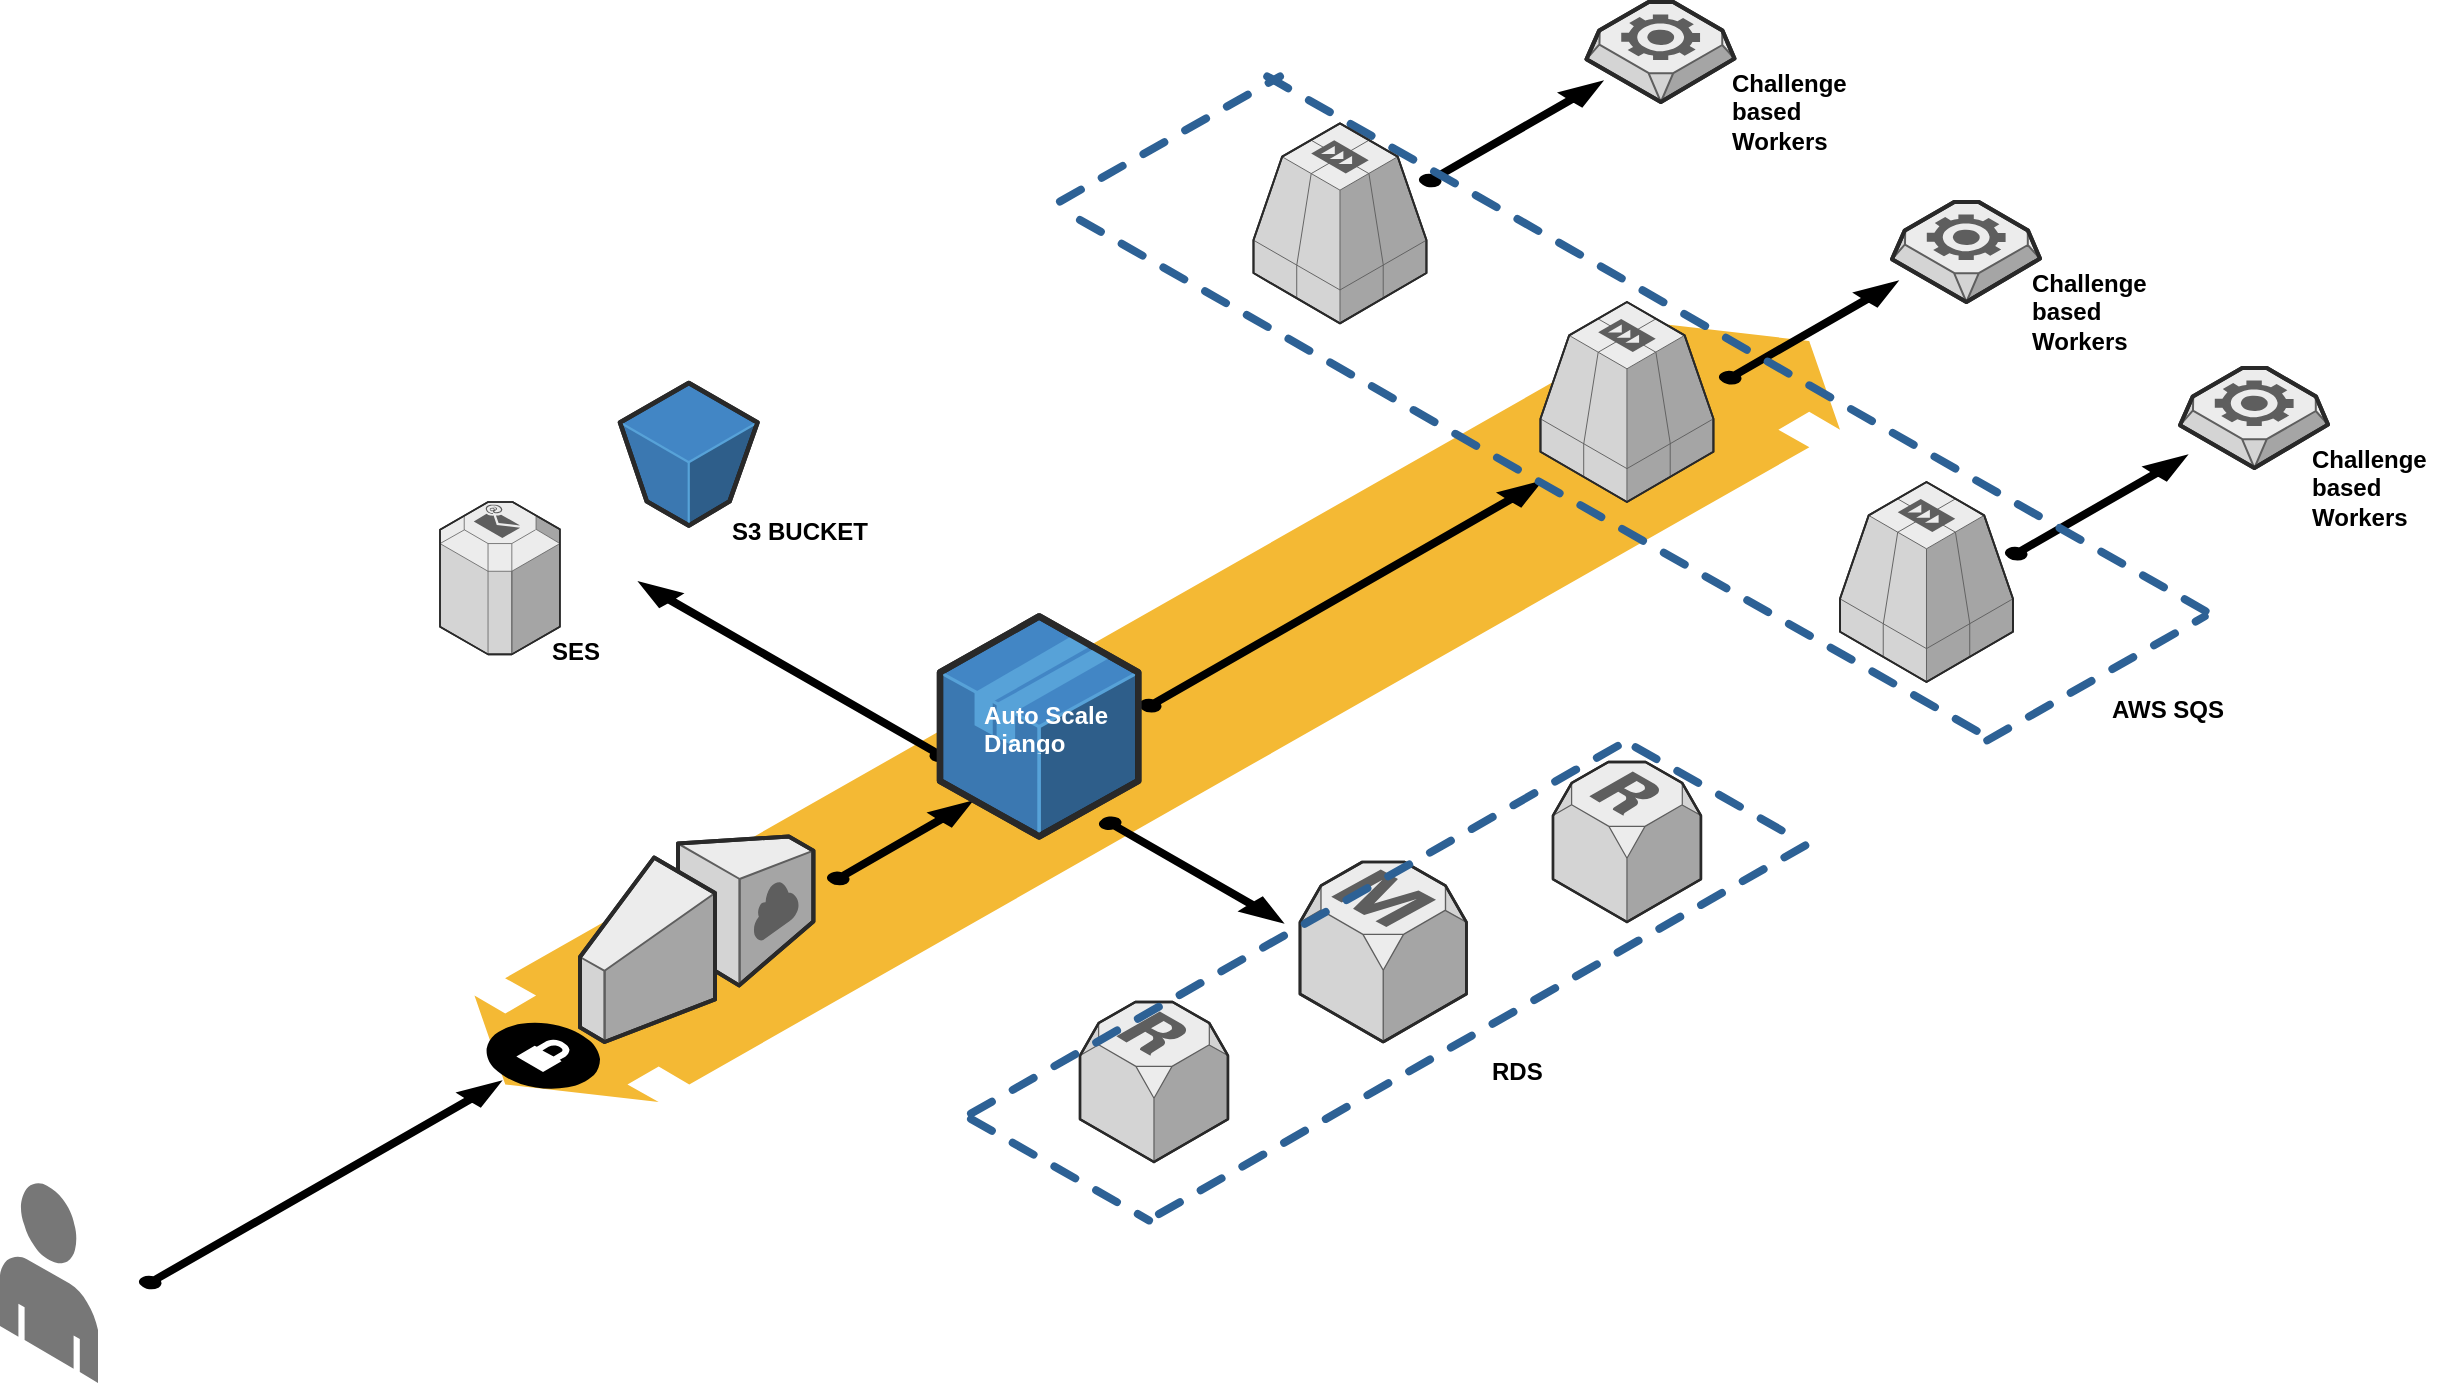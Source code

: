 <mxfile version="22.1.16" type="github">
  <diagram name="Page-1" id="aaaa8250-4180-3840-79b5-4cada1eebb92">
    <mxGraphModel dx="1687" dy="922" grid="1" gridSize="10" guides="1" tooltips="1" connect="1" arrows="1" fold="1" page="1" pageScale="1" pageWidth="1920" pageHeight="1200" background="none" math="0" shadow="0">
      <root>
        <mxCell id="0" />
        <mxCell id="1" parent="0" />
        <mxCell id="L3lj_wClFnJjA9AVwsPd-24" value="" style="verticalLabelPosition=bottom;html=1;verticalAlign=top;strokeWidth=1;dashed=0;shape=mxgraph.aws3d.flatDoubleEdge;fillColor=#000000;aspect=fixed;rounded=1;shadow=0;comic=0;fontFamily=Verdana;fontSize=12;flipV=1;" vertex="1" parent="1">
          <mxGeometry x="467.24" y="460.68" width="682.76" height="389.32" as="geometry" />
        </mxCell>
        <mxCell id="L3lj_wClFnJjA9AVwsPd-4" value="" style="verticalLabelPosition=bottom;html=1;verticalAlign=top;strokeWidth=1;align=center;outlineConnect=0;dashed=0;outlineConnect=0;shape=mxgraph.aws3d.end_user;strokeColor=none;fillColor=#777777;aspect=fixed;" vertex="1" parent="1">
          <mxGeometry x="230" y="890" width="49" height="100.46" as="geometry" />
        </mxCell>
        <mxCell id="L3lj_wClFnJjA9AVwsPd-9" value="" style="verticalLabelPosition=bottom;html=1;verticalAlign=top;strokeWidth=1;align=center;outlineConnect=0;dashed=0;outlineConnect=0;shape=mxgraph.aws3d.s3Bucket;fillColor=#4286c5;strokeColor=#57A2D8;aspect=fixed;" vertex="1" parent="1">
          <mxGeometry x="540" y="490.47" width="68.74" height="71.31" as="geometry" />
        </mxCell>
        <mxCell id="L3lj_wClFnJjA9AVwsPd-13" value="" style="verticalLabelPosition=bottom;html=1;verticalAlign=top;strokeWidth=1;align=center;outlineConnect=0;dashed=0;outlineConnect=0;shape=mxgraph.aws3d.email_service;fillColor=#ECECEC;strokeColor=#5E5E5E;aspect=fixed;" vertex="1" parent="1">
          <mxGeometry x="450" y="550" width="59.94" height="76.2" as="geometry" />
        </mxCell>
        <mxCell id="L3lj_wClFnJjA9AVwsPd-19" value="" style="verticalLabelPosition=bottom;html=1;verticalAlign=top;strokeWidth=1;align=center;outlineConnect=0;dashed=0;outlineConnect=0;shape=mxgraph.aws3d.secureConnection;fillColor=#000000;strokeColor=#ffffff;aspect=fixed;" vertex="1" parent="1">
          <mxGeometry x="473" y="810" width="57.0" height="34" as="geometry" />
        </mxCell>
        <mxCell id="L3lj_wClFnJjA9AVwsPd-20" value="" style="verticalLabelPosition=bottom;html=1;verticalAlign=top;strokeWidth=1;align=center;outlineConnect=0;dashed=0;outlineConnect=0;shape=mxgraph.aws3d.internetGateway;fillColor=#ECECEC;strokeColor=#5E5E5E;aspect=fixed;" vertex="1" parent="1">
          <mxGeometry x="520" y="717.2" width="116.7" height="102.8" as="geometry" />
        </mxCell>
        <mxCell id="L3lj_wClFnJjA9AVwsPd-21" value="" style="verticalLabelPosition=bottom;html=1;verticalAlign=top;strokeWidth=1;align=center;outlineConnect=0;dashed=0;outlineConnect=0;shape=mxgraph.aws3d.arrowNE;fillColor=#000000;aspect=fixed;" vertex="1" parent="1">
          <mxGeometry x="800" y="540" width="200.23" height="114.42" as="geometry" />
        </mxCell>
        <mxCell id="L3lj_wClFnJjA9AVwsPd-25" value="" style="verticalLabelPosition=bottom;html=1;verticalAlign=top;strokeWidth=1;align=center;outlineConnect=0;dashed=0;outlineConnect=0;shape=mxgraph.aws3d.arrowNE;fillColor=#000000;aspect=fixed;" vertex="1" parent="1">
          <mxGeometry x="300" y="840" width="180" height="102.85" as="geometry" />
        </mxCell>
        <mxCell id="L3lj_wClFnJjA9AVwsPd-31" value="" style="verticalLabelPosition=bottom;html=1;verticalAlign=top;strokeWidth=1;align=center;outlineConnect=0;dashed=0;outlineConnect=0;shape=mxgraph.aws3d.arrowNE;fillColor=#000000;aspect=fixed;" vertex="1" parent="1">
          <mxGeometry x="940" y="340" width="90.74" height="51.85" as="geometry" />
        </mxCell>
        <mxCell id="L3lj_wClFnJjA9AVwsPd-33" value="" style="verticalLabelPosition=bottom;html=1;verticalAlign=top;strokeWidth=1;align=center;outlineConnect=0;dashed=0;outlineConnect=0;shape=mxgraph.aws3d.arrowNE;fillColor=#000000;aspect=fixed;" vertex="1" parent="1">
          <mxGeometry x="1233" y="527" width="90" height="51.42" as="geometry" />
        </mxCell>
        <mxCell id="L3lj_wClFnJjA9AVwsPd-34" value="" style="verticalLabelPosition=bottom;html=1;verticalAlign=top;strokeWidth=1;align=center;outlineConnect=0;dashed=0;outlineConnect=0;shape=mxgraph.aws3d.arrowNE;fillColor=#000000;aspect=fixed;" vertex="1" parent="1">
          <mxGeometry x="1090" y="440" width="88.34" height="50.47" as="geometry" />
        </mxCell>
        <mxCell id="L3lj_wClFnJjA9AVwsPd-43" value="" style="group" vertex="1" connectable="0" parent="1">
          <mxGeometry x="760" y="337.2" width="600" height="332.0" as="geometry" />
        </mxCell>
        <mxCell id="L3lj_wClFnJjA9AVwsPd-35" value="" style="verticalLabelPosition=bottom;html=1;verticalAlign=top;strokeWidth=1;dashed=0;shape=mxgraph.aws3d.dashedArrowlessEdge;aspect=fixed;rounded=1;shadow=0;comic=0;fontFamily=Verdana;fontSize=12" vertex="1" parent="L3lj_wClFnJjA9AVwsPd-43">
          <mxGeometry x="103.62" width="473.82" height="270" as="geometry" />
        </mxCell>
        <mxCell id="L3lj_wClFnJjA9AVwsPd-36" value="" style="verticalLabelPosition=bottom;html=1;verticalAlign=top;strokeWidth=1;dashed=0;shape=mxgraph.aws3d.dashedArrowlessEdge;aspect=fixed;rounded=1;shadow=0;comic=0;fontFamily=Verdana;fontSize=12" vertex="1" parent="L3lj_wClFnJjA9AVwsPd-43">
          <mxGeometry x="10" y="71.78" width="456.67" height="260.22" as="geometry" />
        </mxCell>
        <mxCell id="L3lj_wClFnJjA9AVwsPd-37" value="" style="verticalLabelPosition=bottom;html=1;verticalAlign=top;strokeWidth=1;dashed=0;shape=mxgraph.aws3d.dashedArrowlessEdge;fillColor=#000000;aspect=fixed;rounded=1;shadow=0;comic=0;fontFamily=Verdana;fontSize=12;fontColor=#000000;flipV=1;" vertex="1" parent="L3lj_wClFnJjA9AVwsPd-43">
          <mxGeometry y="5.684e-14" width="110" height="62.54" as="geometry" />
        </mxCell>
        <mxCell id="L3lj_wClFnJjA9AVwsPd-38" value="" style="verticalLabelPosition=bottom;html=1;verticalAlign=top;strokeWidth=1;dashed=0;shape=mxgraph.aws3d.dashedArrowlessEdge;aspect=fixed;rounded=1;shadow=0;comic=0;fontFamily=Verdana;fontSize=12;flipV=1;" vertex="1" parent="L3lj_wClFnJjA9AVwsPd-43">
          <mxGeometry x="463.64" y="270.0" width="108.72" height="62" as="geometry" />
        </mxCell>
        <mxCell id="L3lj_wClFnJjA9AVwsPd-69" value="&lt;b&gt;AWS SQS&lt;/b&gt;" style="text;strokeColor=none;fillColor=none;align=left;verticalAlign=middle;spacingLeft=4;spacingRight=4;overflow=hidden;points=[[0,0.5],[1,0.5]];portConstraint=eastwest;rotatable=0;whiteSpace=wrap;html=1;" vertex="1" parent="L3lj_wClFnJjA9AVwsPd-43">
          <mxGeometry x="520" y="302.0" width="80" height="30" as="geometry" />
        </mxCell>
        <mxCell id="L3lj_wClFnJjA9AVwsPd-72" value="&lt;b&gt;Challenge based Workers&lt;/b&gt;" style="text;strokeColor=none;fillColor=none;align=left;verticalAlign=middle;spacingLeft=4;spacingRight=4;overflow=hidden;points=[[0,0.5],[1,0.5]];portConstraint=eastwest;rotatable=0;whiteSpace=wrap;html=1;" vertex="1" parent="L3lj_wClFnJjA9AVwsPd-43">
          <mxGeometry x="330" y="-17.2" width="76" height="70" as="geometry" />
        </mxCell>
        <mxCell id="L3lj_wClFnJjA9AVwsPd-47" value="" style="group" vertex="1" connectable="0" parent="1">
          <mxGeometry x="770" y="680" width="310.47" height="200" as="geometry" />
        </mxCell>
        <mxCell id="L3lj_wClFnJjA9AVwsPd-11" value="" style="verticalLabelPosition=bottom;html=1;verticalAlign=top;strokeWidth=1;align=center;outlineConnect=0;dashed=0;outlineConnect=0;shape=mxgraph.aws3d.rdsMaster;fillColor=#ECECEC;strokeColor=#5E5E5E;aspect=fixed;" vertex="1" parent="L3lj_wClFnJjA9AVwsPd-47">
          <mxGeometry x="110" y="50" width="83.23" height="90" as="geometry" />
        </mxCell>
        <mxCell id="L3lj_wClFnJjA9AVwsPd-12" value="" style="verticalLabelPosition=bottom;html=1;verticalAlign=top;strokeWidth=1;align=center;outlineConnect=0;dashed=0;outlineConnect=0;shape=mxgraph.aws3d.rdsSlave;fillColor=#ECECEC;strokeColor=#5E5E5E;aspect=fixed;" vertex="1" parent="L3lj_wClFnJjA9AVwsPd-47">
          <mxGeometry y="120" width="73.98" height="80" as="geometry" />
        </mxCell>
        <mxCell id="L3lj_wClFnJjA9AVwsPd-10" value="" style="verticalLabelPosition=bottom;html=1;verticalAlign=top;strokeWidth=1;align=center;outlineConnect=0;dashed=0;outlineConnect=0;shape=mxgraph.aws3d.rdsSlave;fillColor=#ECECEC;strokeColor=#5E5E5E;aspect=fixed;" vertex="1" parent="L3lj_wClFnJjA9AVwsPd-47">
          <mxGeometry x="236.49" width="73.98" height="80" as="geometry" />
        </mxCell>
        <mxCell id="L3lj_wClFnJjA9AVwsPd-50" value="" style="verticalLabelPosition=bottom;html=1;verticalAlign=top;strokeWidth=1;align=center;outlineConnect=0;dashed=0;outlineConnect=0;shape=mxgraph.aws3d.arrowSE;fillColor=#000000;aspect=fixed;" vertex="1" parent="L3lj_wClFnJjA9AVwsPd-47">
          <mxGeometry x="10" y="28" width="91" height="52" as="geometry" />
        </mxCell>
        <mxCell id="L3lj_wClFnJjA9AVwsPd-48" value="" style="group" vertex="1" connectable="0" parent="1">
          <mxGeometry x="856.74" y="360.68" width="379.75" height="279.32" as="geometry" />
        </mxCell>
        <mxCell id="L3lj_wClFnJjA9AVwsPd-5" value="" style="verticalLabelPosition=bottom;html=1;verticalAlign=top;strokeWidth=1;align=center;outlineConnect=0;dashed=0;outlineConnect=0;shape=mxgraph.aws3d.sqs;fillColor=#ECECEC;strokeColor=#5E5E5E;aspect=fixed;" vertex="1" parent="L3lj_wClFnJjA9AVwsPd-48">
          <mxGeometry width="86.49" height="100" as="geometry" />
        </mxCell>
        <mxCell id="L3lj_wClFnJjA9AVwsPd-6" value="" style="verticalLabelPosition=bottom;html=1;verticalAlign=top;strokeWidth=1;align=center;outlineConnect=0;dashed=0;outlineConnect=0;shape=mxgraph.aws3d.sqs;fillColor=#ECECEC;strokeColor=#5E5E5E;aspect=fixed;" vertex="1" parent="L3lj_wClFnJjA9AVwsPd-48">
          <mxGeometry x="143.49" y="89.32" width="86.49" height="100" as="geometry" />
        </mxCell>
        <mxCell id="L3lj_wClFnJjA9AVwsPd-7" value="" style="verticalLabelPosition=bottom;html=1;verticalAlign=top;strokeWidth=1;align=center;outlineConnect=0;dashed=0;outlineConnect=0;shape=mxgraph.aws3d.sqs;fillColor=#ECECEC;strokeColor=#5E5E5E;aspect=fixed;" vertex="1" parent="L3lj_wClFnJjA9AVwsPd-48">
          <mxGeometry x="293.26" y="179.32" width="86.49" height="100" as="geometry" />
        </mxCell>
        <mxCell id="L3lj_wClFnJjA9AVwsPd-49" value="" style="group" vertex="1" connectable="0" parent="1">
          <mxGeometry x="1023.23" y="300" width="370.77" height="233" as="geometry" />
        </mxCell>
        <mxCell id="L3lj_wClFnJjA9AVwsPd-16" value="" style="verticalLabelPosition=bottom;html=1;verticalAlign=top;strokeWidth=1;align=center;outlineConnect=0;dashed=0;outlineConnect=0;shape=mxgraph.aws3d.worker;fillColor=#ECECEC;strokeColor=#5E5E5E;aspect=fixed;" vertex="1" parent="L3lj_wClFnJjA9AVwsPd-49">
          <mxGeometry width="74" height="50" as="geometry" />
        </mxCell>
        <mxCell id="L3lj_wClFnJjA9AVwsPd-17" value="" style="verticalLabelPosition=bottom;html=1;verticalAlign=top;strokeWidth=1;align=center;outlineConnect=0;dashed=0;outlineConnect=0;shape=mxgraph.aws3d.worker;fillColor=#ECECEC;strokeColor=#5E5E5E;aspect=fixed;" vertex="1" parent="L3lj_wClFnJjA9AVwsPd-49">
          <mxGeometry x="152.77" y="100" width="74" height="50" as="geometry" />
        </mxCell>
        <mxCell id="L3lj_wClFnJjA9AVwsPd-18" value="" style="verticalLabelPosition=bottom;html=1;verticalAlign=top;strokeWidth=1;align=center;outlineConnect=0;dashed=0;outlineConnect=0;shape=mxgraph.aws3d.worker;fillColor=#ECECEC;strokeColor=#5E5E5E;aspect=fixed;" vertex="1" parent="L3lj_wClFnJjA9AVwsPd-49">
          <mxGeometry x="296.77" y="183" width="74" height="50" as="geometry" />
        </mxCell>
        <mxCell id="L3lj_wClFnJjA9AVwsPd-71" value="&lt;b&gt;Challenge based Workers&lt;/b&gt;" style="text;strokeColor=none;fillColor=none;align=left;verticalAlign=middle;spacingLeft=4;spacingRight=4;overflow=hidden;points=[[0,0.5],[1,0.5]];portConstraint=eastwest;rotatable=0;whiteSpace=wrap;html=1;" vertex="1" parent="L3lj_wClFnJjA9AVwsPd-49">
          <mxGeometry x="216.77" y="120.0" width="76" height="70" as="geometry" />
        </mxCell>
        <mxCell id="L3lj_wClFnJjA9AVwsPd-51" value="" style="verticalLabelPosition=bottom;html=1;verticalAlign=top;strokeWidth=1;align=center;outlineConnect=0;dashed=0;outlineConnect=0;shape=mxgraph.aws3d.arrowNE;fillColor=#000000;aspect=fixed;" vertex="1" parent="1">
          <mxGeometry x="644.03" y="700" width="71.47" height="40.84" as="geometry" />
        </mxCell>
        <mxCell id="L3lj_wClFnJjA9AVwsPd-52" value="" style="verticalLabelPosition=bottom;html=1;verticalAlign=top;strokeWidth=1;align=center;outlineConnect=0;dashed=0;outlineConnect=0;shape=mxgraph.aws3d.arrowNW;fillColor=#000000;aspect=fixed;" vertex="1" parent="1">
          <mxGeometry x="550" y="590.34" width="155.5" height="88.86" as="geometry" />
        </mxCell>
        <mxCell id="L3lj_wClFnJjA9AVwsPd-46" value="" style="group" vertex="1" connectable="0" parent="1">
          <mxGeometry x="715.5" y="669.2" width="418.09" height="240" as="geometry" />
        </mxCell>
        <mxCell id="L3lj_wClFnJjA9AVwsPd-39" value="" style="verticalLabelPosition=bottom;html=1;verticalAlign=top;strokeWidth=1;dashed=0;shape=mxgraph.aws3d.dashedArrowlessEdge;aspect=fixed;rounded=1;shadow=0;comic=0;fontFamily=Verdana;fontSize=12" vertex="1" parent="L3lj_wClFnJjA9AVwsPd-46">
          <mxGeometry x="332.31" y="3.4" width="81.78" height="46.6" as="geometry" />
        </mxCell>
        <mxCell id="L3lj_wClFnJjA9AVwsPd-40" value="" style="verticalLabelPosition=bottom;html=1;verticalAlign=top;strokeWidth=1;dashed=0;shape=mxgraph.aws3d.dashedArrowlessEdge;aspect=fixed;rounded=1;shadow=0;comic=0;fontFamily=Verdana;fontSize=12" vertex="1" parent="L3lj_wClFnJjA9AVwsPd-46">
          <mxGeometry y="189.28" width="89.02" height="50.72" as="geometry" />
        </mxCell>
        <mxCell id="L3lj_wClFnJjA9AVwsPd-41" value="" style="verticalLabelPosition=bottom;html=1;verticalAlign=top;strokeWidth=1;dashed=0;shape=mxgraph.aws3d.dashedArrowlessEdge;fillColor=#000000;aspect=fixed;rounded=1;shadow=0;comic=0;fontFamily=Verdana;fontSize=12;fontColor=#000000;flipV=1;" vertex="1" parent="L3lj_wClFnJjA9AVwsPd-46">
          <mxGeometry width="328.2" height="186.59" as="geometry" />
        </mxCell>
        <mxCell id="L3lj_wClFnJjA9AVwsPd-42" value="" style="verticalLabelPosition=bottom;html=1;verticalAlign=top;strokeWidth=1;dashed=0;shape=mxgraph.aws3d.dashedArrowlessEdge;aspect=fixed;rounded=1;shadow=0;comic=0;fontFamily=Verdana;fontSize=12;flipV=1;" vertex="1" parent="L3lj_wClFnJjA9AVwsPd-46">
          <mxGeometry x="94" y="52" width="324.09" height="184.82" as="geometry" />
        </mxCell>
        <mxCell id="L3lj_wClFnJjA9AVwsPd-59" value="&lt;b&gt;RDS&lt;/b&gt;" style="text;strokeColor=none;fillColor=none;align=left;verticalAlign=middle;spacingLeft=4;spacingRight=4;overflow=hidden;points=[[0,0.5],[1,0.5]];portConstraint=eastwest;rotatable=0;whiteSpace=wrap;html=1;" vertex="1" parent="L3lj_wClFnJjA9AVwsPd-46">
          <mxGeometry x="254.5" y="150.8" width="80" height="30" as="geometry" />
        </mxCell>
        <mxCell id="L3lj_wClFnJjA9AVwsPd-15" value="" style="verticalLabelPosition=bottom;html=1;verticalAlign=top;strokeWidth=1;align=center;outlineConnect=0;dashed=0;outlineConnect=0;shape=mxgraph.aws3d.application;fillColor=#4286c5;strokeColor=#57A2D8;aspect=fixed;" vertex="1" parent="1">
          <mxGeometry x="700" y="607.2" width="99.13" height="110" as="geometry" />
        </mxCell>
        <mxCell id="L3lj_wClFnJjA9AVwsPd-60" value="&lt;b&gt;SES&lt;/b&gt;" style="text;strokeColor=none;fillColor=none;align=left;verticalAlign=middle;spacingLeft=4;spacingRight=4;overflow=hidden;points=[[0,0.5],[1,0.5]];portConstraint=eastwest;rotatable=0;whiteSpace=wrap;html=1;" vertex="1" parent="1">
          <mxGeometry x="500" y="610" width="80" height="30" as="geometry" />
        </mxCell>
        <mxCell id="L3lj_wClFnJjA9AVwsPd-61" value="&lt;b&gt;S3 BUCKET&lt;/b&gt;" style="text;strokeColor=none;fillColor=none;align=left;verticalAlign=middle;spacingLeft=4;spacingRight=4;overflow=hidden;points=[[0,0.5],[1,0.5]];portConstraint=eastwest;rotatable=0;whiteSpace=wrap;html=1;" vertex="1" parent="1">
          <mxGeometry x="590" y="550.0" width="80" height="30" as="geometry" />
        </mxCell>
        <mxCell id="L3lj_wClFnJjA9AVwsPd-62" value="&lt;b&gt;&lt;font color=&quot;#ffffff&quot;&gt;Auto Scale&lt;br&gt;Django&lt;/font&gt;&lt;br&gt;&lt;/b&gt;" style="text;strokeColor=none;fillColor=none;align=left;verticalAlign=middle;spacingLeft=4;spacingRight=4;overflow=hidden;points=[[0,0.5],[1,0.5]];portConstraint=eastwest;rotatable=0;whiteSpace=wrap;html=1;" vertex="1" parent="1">
          <mxGeometry x="715.5" y="647.2" width="80" height="30" as="geometry" />
        </mxCell>
        <mxCell id="L3lj_wClFnJjA9AVwsPd-70" value="&lt;b&gt;Challenge based Workers&lt;/b&gt;" style="text;strokeColor=none;fillColor=none;align=left;verticalAlign=middle;spacingLeft=4;spacingRight=4;overflow=hidden;points=[[0,0.5],[1,0.5]];portConstraint=eastwest;rotatable=0;whiteSpace=wrap;html=1;" vertex="1" parent="1">
          <mxGeometry x="1380" y="508.42" width="76" height="70" as="geometry" />
        </mxCell>
      </root>
    </mxGraphModel>
  </diagram>
</mxfile>
